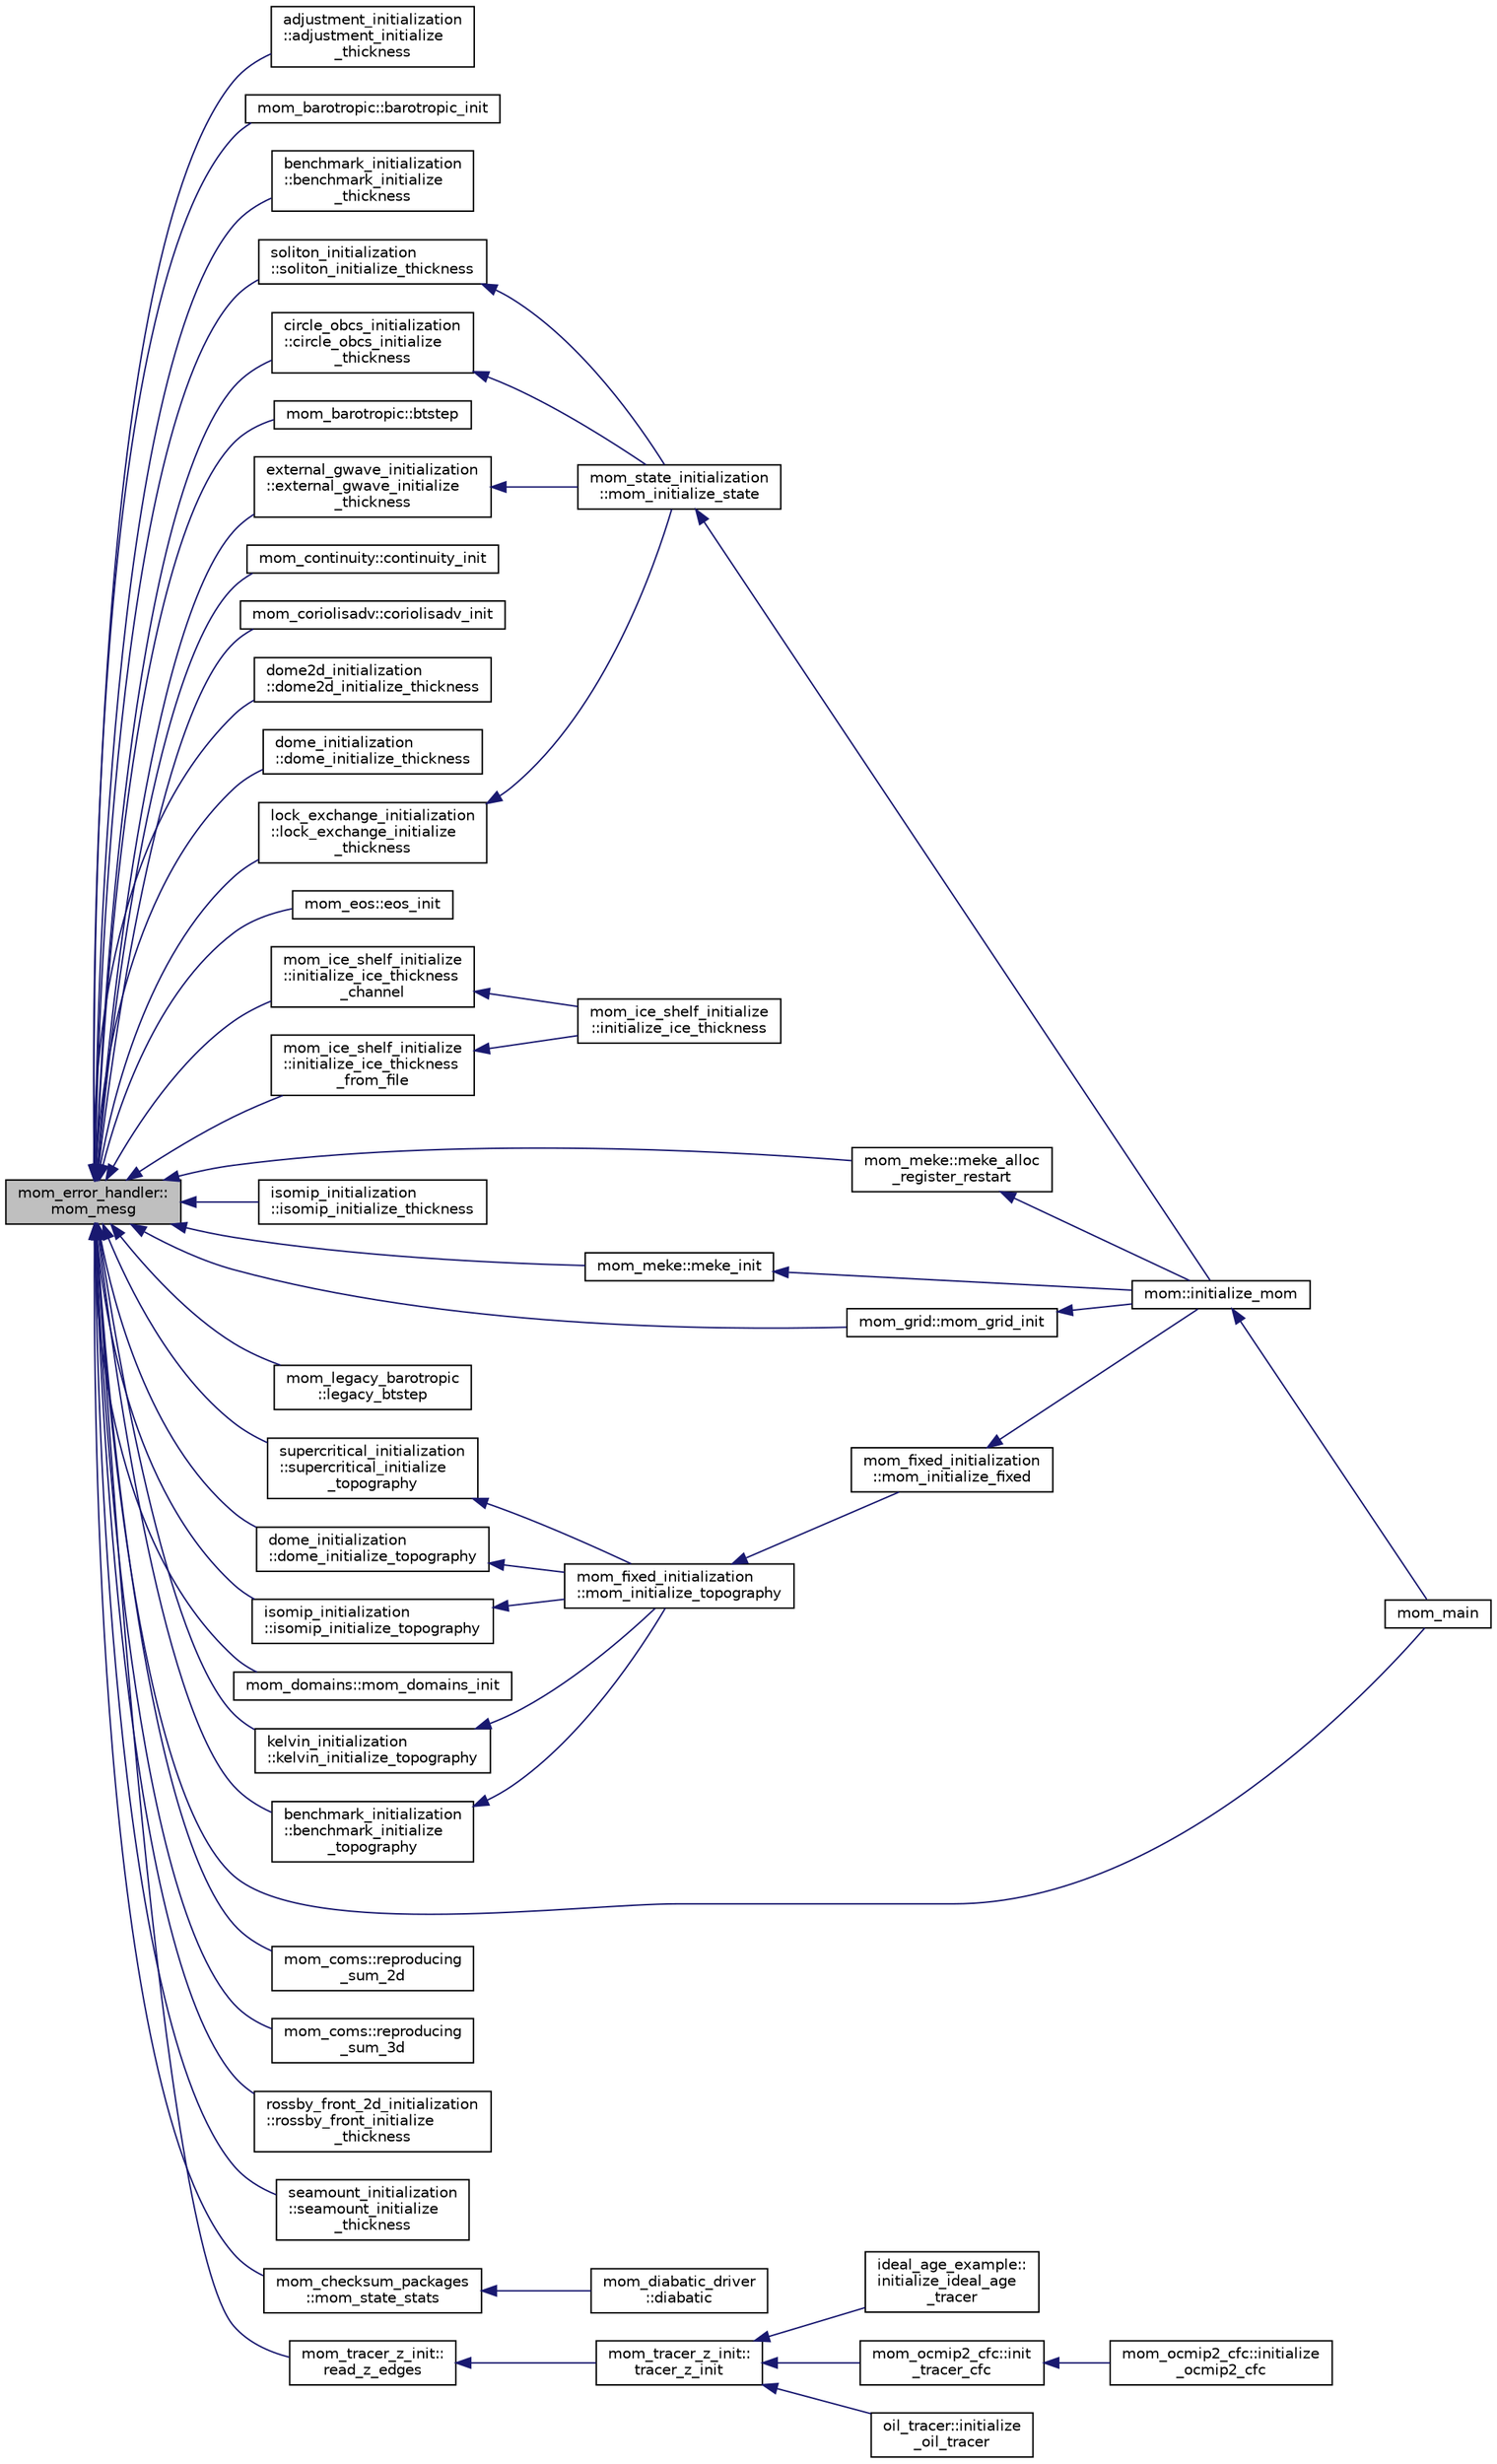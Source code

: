 digraph "mom_error_handler::mom_mesg"
{
 // INTERACTIVE_SVG=YES
  edge [fontname="Helvetica",fontsize="10",labelfontname="Helvetica",labelfontsize="10"];
  node [fontname="Helvetica",fontsize="10",shape=record];
  rankdir="LR";
  Node1220 [label="mom_error_handler::\lmom_mesg",height=0.2,width=0.4,color="black", fillcolor="grey75", style="filled", fontcolor="black"];
  Node1220 -> Node1221 [dir="back",color="midnightblue",fontsize="10",style="solid",fontname="Helvetica"];
  Node1221 [label="adjustment_initialization\l::adjustment_initialize\l_thickness",height=0.2,width=0.4,color="black", fillcolor="white", style="filled",URL="$namespaceadjustment__initialization.html#a1878068984435f6ce6ebca7bdb6aeeff",tooltip="Initialization of thicknesses. This subroutine initializes the layer thicknesses to be uniform..."];
  Node1220 -> Node1222 [dir="back",color="midnightblue",fontsize="10",style="solid",fontname="Helvetica"];
  Node1222 [label="mom_barotropic::barotropic_init",height=0.2,width=0.4,color="black", fillcolor="white", style="filled",URL="$namespacemom__barotropic.html#a8bf1849bbd33dbc234b6eeae40392ded",tooltip="barotropic_init initializes a number of time-invariant fields used in the barotropic calculation and ..."];
  Node1220 -> Node1223 [dir="back",color="midnightblue",fontsize="10",style="solid",fontname="Helvetica"];
  Node1223 [label="benchmark_initialization\l::benchmark_initialize\l_thickness",height=0.2,width=0.4,color="black", fillcolor="white", style="filled",URL="$namespacebenchmark__initialization.html#a484f9ce8cee7e35115617990a52b1764",tooltip="This subroutine initializes layer thicknesses for the benchmark test case, by finding the depths of i..."];
  Node1220 -> Node1224 [dir="back",color="midnightblue",fontsize="10",style="solid",fontname="Helvetica"];
  Node1224 [label="benchmark_initialization\l::benchmark_initialize\l_topography",height=0.2,width=0.4,color="black", fillcolor="white", style="filled",URL="$namespacebenchmark__initialization.html#a1bebd9e20d92971e047b79c9ceb9f694",tooltip="This subroutine sets up the benchmark test case topography. "];
  Node1224 -> Node1225 [dir="back",color="midnightblue",fontsize="10",style="solid",fontname="Helvetica"];
  Node1225 [label="mom_fixed_initialization\l::mom_initialize_topography",height=0.2,width=0.4,color="black", fillcolor="white", style="filled",URL="$namespacemom__fixed__initialization.html#a4f19c092d796f0cbb036c96575299b11",tooltip="MOM_initialize_topography makes the appropriate call to set up the bathymetry. "];
  Node1225 -> Node1226 [dir="back",color="midnightblue",fontsize="10",style="solid",fontname="Helvetica"];
  Node1226 [label="mom_fixed_initialization\l::mom_initialize_fixed",height=0.2,width=0.4,color="black", fillcolor="white", style="filled",URL="$namespacemom__fixed__initialization.html#a6c1c054d9cda9f1bd11abba748614c92",tooltip="MOM_initialize_fixed sets up time-invariant quantities related to MOM6&#39;s horizontal grid..."];
  Node1226 -> Node1227 [dir="back",color="midnightblue",fontsize="10",style="solid",fontname="Helvetica"];
  Node1227 [label="mom::initialize_mom",height=0.2,width=0.4,color="black", fillcolor="white", style="filled",URL="$namespacemom.html#a0be2869fef30e1e0604facfe1b41555d",tooltip="This subroutine initializes MOM. "];
  Node1227 -> Node1228 [dir="back",color="midnightblue",fontsize="10",style="solid",fontname="Helvetica"];
  Node1228 [label="mom_main",height=0.2,width=0.4,color="black", fillcolor="white", style="filled",URL="$MOM__driver_8F90.html#a08fffeb2d8e8acbf9ed4609be6d258c6"];
  Node1220 -> Node1229 [dir="back",color="midnightblue",fontsize="10",style="solid",fontname="Helvetica"];
  Node1229 [label="mom_barotropic::btstep",height=0.2,width=0.4,color="black", fillcolor="white", style="filled",URL="$namespacemom__barotropic.html#a98cdf3c559146cc9485fcb9daa4cdbca",tooltip="This subroutine time steps the barotropic equations explicitly. For gravity waves, anything between a forwards-backwards scheme and a simulated backwards Euler scheme is used, with bebt between 0.0 and 1.0 determining the scheme. In practice, bebt must be of order 0.2 or greater. A forwards-backwards treatment of the Coriolis terms is always used. "];
  Node1220 -> Node1230 [dir="back",color="midnightblue",fontsize="10",style="solid",fontname="Helvetica"];
  Node1230 [label="circle_obcs_initialization\l::circle_obcs_initialize\l_thickness",height=0.2,width=0.4,color="black", fillcolor="white", style="filled",URL="$namespacecircle__obcs__initialization.html#a2951fe882c40d4cfa45b299b10919101",tooltip="This subroutine initializes layer thicknesses for the circle_obcs experiment. "];
  Node1230 -> Node1231 [dir="back",color="midnightblue",fontsize="10",style="solid",fontname="Helvetica"];
  Node1231 [label="mom_state_initialization\l::mom_initialize_state",height=0.2,width=0.4,color="black", fillcolor="white", style="filled",URL="$namespacemom__state__initialization.html#af4e854627c6572332ba3fd895f169321"];
  Node1231 -> Node1227 [dir="back",color="midnightblue",fontsize="10",style="solid",fontname="Helvetica"];
  Node1220 -> Node1232 [dir="back",color="midnightblue",fontsize="10",style="solid",fontname="Helvetica"];
  Node1232 [label="mom_continuity::continuity_init",height=0.2,width=0.4,color="black", fillcolor="white", style="filled",URL="$namespacemom__continuity.html#aa08c4a80c95080ec4649e366f5bd3ae8",tooltip="Initializes continuity_cs. "];
  Node1220 -> Node1233 [dir="back",color="midnightblue",fontsize="10",style="solid",fontname="Helvetica"];
  Node1233 [label="mom_coriolisadv::coriolisadv_init",height=0.2,width=0.4,color="black", fillcolor="white", style="filled",URL="$namespacemom__coriolisadv.html#ad3ce07f23ce7b484a5a9e0c0abe8b1cd",tooltip="Initializes the control structure for coriolisadv_cs. "];
  Node1220 -> Node1234 [dir="back",color="midnightblue",fontsize="10",style="solid",fontname="Helvetica"];
  Node1234 [label="dome2d_initialization\l::dome2d_initialize_thickness",height=0.2,width=0.4,color="black", fillcolor="white", style="filled",URL="$namespacedome2d__initialization.html#abe2a9a5af4929b9e896f87a4eb9d99f2",tooltip="Initialize thicknesses according to coordinate mode. "];
  Node1220 -> Node1235 [dir="back",color="midnightblue",fontsize="10",style="solid",fontname="Helvetica"];
  Node1235 [label="dome_initialization\l::dome_initialize_thickness",height=0.2,width=0.4,color="black", fillcolor="white", style="filled",URL="$namespacedome__initialization.html#a1b4bfeba991ebd8b460ae6b6a998320d",tooltip="This subroutine initializes layer thicknesses for the DOME experiment. "];
  Node1220 -> Node1236 [dir="back",color="midnightblue",fontsize="10",style="solid",fontname="Helvetica"];
  Node1236 [label="dome_initialization\l::dome_initialize_topography",height=0.2,width=0.4,color="black", fillcolor="white", style="filled",URL="$namespacedome__initialization.html#ad7b6dd46068562244ce6be9d56ebceb1",tooltip="This subroutine sets up the DOME topography. "];
  Node1236 -> Node1225 [dir="back",color="midnightblue",fontsize="10",style="solid",fontname="Helvetica"];
  Node1220 -> Node1237 [dir="back",color="midnightblue",fontsize="10",style="solid",fontname="Helvetica"];
  Node1237 [label="mom_eos::eos_init",height=0.2,width=0.4,color="black", fillcolor="white", style="filled",URL="$namespacemom__eos.html#a6686ef94d0db1f1dcfb4284ebfc2be88",tooltip="Initializes EOS_type by allocating and reading parameters. "];
  Node1220 -> Node1238 [dir="back",color="midnightblue",fontsize="10",style="solid",fontname="Helvetica"];
  Node1238 [label="external_gwave_initialization\l::external_gwave_initialize\l_thickness",height=0.2,width=0.4,color="black", fillcolor="white", style="filled",URL="$namespaceexternal__gwave__initialization.html#a712dac41315e809498994a02657898ea",tooltip="This subroutine initializes layer thicknesses for the external_gwave experiment. "];
  Node1238 -> Node1231 [dir="back",color="midnightblue",fontsize="10",style="solid",fontname="Helvetica"];
  Node1220 -> Node1239 [dir="back",color="midnightblue",fontsize="10",style="solid",fontname="Helvetica"];
  Node1239 [label="mom_ice_shelf_initialize\l::initialize_ice_thickness\l_channel",height=0.2,width=0.4,color="black", fillcolor="white", style="filled",URL="$namespacemom__ice__shelf__initialize.html#a39c0a7ed253214d2c312bba2f366ef68"];
  Node1239 -> Node1240 [dir="back",color="midnightblue",fontsize="10",style="solid",fontname="Helvetica"];
  Node1240 [label="mom_ice_shelf_initialize\l::initialize_ice_thickness",height=0.2,width=0.4,color="black", fillcolor="white", style="filled",URL="$namespacemom__ice__shelf__initialize.html#ab040ec0f7f05b8b398ef9ae1cce704f9"];
  Node1220 -> Node1241 [dir="back",color="midnightblue",fontsize="10",style="solid",fontname="Helvetica"];
  Node1241 [label="mom_ice_shelf_initialize\l::initialize_ice_thickness\l_from_file",height=0.2,width=0.4,color="black", fillcolor="white", style="filled",URL="$namespacemom__ice__shelf__initialize.html#aeecfae4afdadf83fcaf1cc582bdaeed7"];
  Node1241 -> Node1240 [dir="back",color="midnightblue",fontsize="10",style="solid",fontname="Helvetica"];
  Node1220 -> Node1242 [dir="back",color="midnightblue",fontsize="10",style="solid",fontname="Helvetica"];
  Node1242 [label="isomip_initialization\l::isomip_initialize_thickness",height=0.2,width=0.4,color="black", fillcolor="white", style="filled",URL="$namespaceisomip__initialization.html#a18339bea90a83cc60fcda3f78dcdd679",tooltip="Initialization of thicknesses. "];
  Node1220 -> Node1243 [dir="back",color="midnightblue",fontsize="10",style="solid",fontname="Helvetica"];
  Node1243 [label="isomip_initialization\l::isomip_initialize_topography",height=0.2,width=0.4,color="black", fillcolor="white", style="filled",URL="$namespaceisomip__initialization.html#ab744ce65e54b3ba5f6107dd909ded31f",tooltip="Initialization of topography. "];
  Node1243 -> Node1225 [dir="back",color="midnightblue",fontsize="10",style="solid",fontname="Helvetica"];
  Node1220 -> Node1244 [dir="back",color="midnightblue",fontsize="10",style="solid",fontname="Helvetica"];
  Node1244 [label="kelvin_initialization\l::kelvin_initialize_topography",height=0.2,width=0.4,color="black", fillcolor="white", style="filled",URL="$namespacekelvin__initialization.html#a22ca08b636676eee413bc4223020183a",tooltip="This subroutine sets up the Kelvin topography and land mask. "];
  Node1244 -> Node1225 [dir="back",color="midnightblue",fontsize="10",style="solid",fontname="Helvetica"];
  Node1220 -> Node1245 [dir="back",color="midnightblue",fontsize="10",style="solid",fontname="Helvetica"];
  Node1245 [label="mom_legacy_barotropic\l::legacy_btstep",height=0.2,width=0.4,color="black", fillcolor="white", style="filled",URL="$namespacemom__legacy__barotropic.html#ae039a54a1c82e3f4f53539e5dc2de6ea"];
  Node1220 -> Node1246 [dir="back",color="midnightblue",fontsize="10",style="solid",fontname="Helvetica"];
  Node1246 [label="lock_exchange_initialization\l::lock_exchange_initialize\l_thickness",height=0.2,width=0.4,color="black", fillcolor="white", style="filled",URL="$namespacelock__exchange__initialization.html#a6a3d85efcf10f9540d53cfc1d1e62986",tooltip="This subroutine initializes layer thicknesses for the lock_exchange experiment. "];
  Node1246 -> Node1231 [dir="back",color="midnightblue",fontsize="10",style="solid",fontname="Helvetica"];
  Node1220 -> Node1247 [dir="back",color="midnightblue",fontsize="10",style="solid",fontname="Helvetica"];
  Node1247 [label="mom_meke::meke_alloc\l_register_restart",height=0.2,width=0.4,color="black", fillcolor="white", style="filled",URL="$namespacemom__meke.html#a1900316331157e48f1a6029bac63fbd0",tooltip="Allocates memory and register restart fields for the MOM_MEKE module. "];
  Node1247 -> Node1227 [dir="back",color="midnightblue",fontsize="10",style="solid",fontname="Helvetica"];
  Node1220 -> Node1248 [dir="back",color="midnightblue",fontsize="10",style="solid",fontname="Helvetica"];
  Node1248 [label="mom_meke::meke_init",height=0.2,width=0.4,color="black", fillcolor="white", style="filled",URL="$namespacemom__meke.html#a3541e89d2c55cbd6b77f7a256040f5b2",tooltip="Initializes the MOM_MEKE module and reads parameters. Returns True if module is to be used..."];
  Node1248 -> Node1227 [dir="back",color="midnightblue",fontsize="10",style="solid",fontname="Helvetica"];
  Node1220 -> Node1249 [dir="back",color="midnightblue",fontsize="10",style="solid",fontname="Helvetica"];
  Node1249 [label="mom_domains::mom_domains_init",height=0.2,width=0.4,color="black", fillcolor="white", style="filled",URL="$namespacemom__domains.html#a1f46e6c3ac2f2728924617edfa6f22b5"];
  Node1220 -> Node1250 [dir="back",color="midnightblue",fontsize="10",style="solid",fontname="Helvetica"];
  Node1250 [label="mom_grid::mom_grid_init",height=0.2,width=0.4,color="black", fillcolor="white", style="filled",URL="$namespacemom__grid.html#a06d585b4319f18d7d7fac2afceb08205",tooltip="MOM_grid_init initializes the ocean grid array sizes and grid memory. "];
  Node1250 -> Node1227 [dir="back",color="midnightblue",fontsize="10",style="solid",fontname="Helvetica"];
  Node1220 -> Node1228 [dir="back",color="midnightblue",fontsize="10",style="solid",fontname="Helvetica"];
  Node1220 -> Node1251 [dir="back",color="midnightblue",fontsize="10",style="solid",fontname="Helvetica"];
  Node1251 [label="mom_checksum_packages\l::mom_state_stats",height=0.2,width=0.4,color="black", fillcolor="white", style="filled",URL="$namespacemom__checksum__packages.html#a1f44d7722dee5c07cac388ed34aa56b6"];
  Node1251 -> Node1252 [dir="back",color="midnightblue",fontsize="10",style="solid",fontname="Helvetica"];
  Node1252 [label="mom_diabatic_driver\l::diabatic",height=0.2,width=0.4,color="black", fillcolor="white", style="filled",URL="$namespacemom__diabatic__driver.html#af76fe90c618a04d7806bc53fe0f7a2a7",tooltip="This subroutine imposes the diapycnal mass fluxes and the accompanying diapycnal advection of momentu..."];
  Node1220 -> Node1253 [dir="back",color="midnightblue",fontsize="10",style="solid",fontname="Helvetica"];
  Node1253 [label="mom_tracer_z_init::\lread_z_edges",height=0.2,width=0.4,color="black", fillcolor="white", style="filled",URL="$namespacemom__tracer__z__init.html#a00e2eb419a924624bf8ae6d84e64ef47"];
  Node1253 -> Node1254 [dir="back",color="midnightblue",fontsize="10",style="solid",fontname="Helvetica"];
  Node1254 [label="mom_tracer_z_init::\ltracer_z_init",height=0.2,width=0.4,color="black", fillcolor="white", style="filled",URL="$namespacemom__tracer__z__init.html#a153c8859a6918fc350976a4a7c279c79"];
  Node1254 -> Node1255 [dir="back",color="midnightblue",fontsize="10",style="solid",fontname="Helvetica"];
  Node1255 [label="ideal_age_example::\linitialize_ideal_age\l_tracer",height=0.2,width=0.4,color="black", fillcolor="white", style="filled",URL="$namespaceideal__age__example.html#abec4db7c44f7a6d5c891a6d8a17a99b3"];
  Node1254 -> Node1256 [dir="back",color="midnightblue",fontsize="10",style="solid",fontname="Helvetica"];
  Node1256 [label="mom_ocmip2_cfc::init\l_tracer_cfc",height=0.2,width=0.4,color="black", fillcolor="white", style="filled",URL="$namespacemom__ocmip2__cfc.html#a403331f12c4b16682f42f284bf57f330",tooltip="This subroutine initializes a tracer array. "];
  Node1256 -> Node1257 [dir="back",color="midnightblue",fontsize="10",style="solid",fontname="Helvetica"];
  Node1257 [label="mom_ocmip2_cfc::initialize\l_ocmip2_cfc",height=0.2,width=0.4,color="black", fillcolor="white", style="filled",URL="$namespacemom__ocmip2__cfc.html#a0c916b2f0835bd79002803f246d2ef49",tooltip="This subroutine initializes the NTR tracer fields in tr(:,:,:,:) and it sets up the tracer output..."];
  Node1254 -> Node1258 [dir="back",color="midnightblue",fontsize="10",style="solid",fontname="Helvetica"];
  Node1258 [label="oil_tracer::initialize\l_oil_tracer",height=0.2,width=0.4,color="black", fillcolor="white", style="filled",URL="$namespaceoil__tracer.html#a2bb5dd516d506706c1e67e1206e389b5"];
  Node1220 -> Node1259 [dir="back",color="midnightblue",fontsize="10",style="solid",fontname="Helvetica"];
  Node1259 [label="mom_coms::reproducing\l_sum_2d",height=0.2,width=0.4,color="black", fillcolor="white", style="filled",URL="$namespacemom__coms.html#a99e145acc9227dad1bddc6cf211e4daf"];
  Node1220 -> Node1260 [dir="back",color="midnightblue",fontsize="10",style="solid",fontname="Helvetica"];
  Node1260 [label="mom_coms::reproducing\l_sum_3d",height=0.2,width=0.4,color="black", fillcolor="white", style="filled",URL="$namespacemom__coms.html#aa21533e0badf43b331b5f7a9730c005f"];
  Node1220 -> Node1261 [dir="back",color="midnightblue",fontsize="10",style="solid",fontname="Helvetica"];
  Node1261 [label="rossby_front_2d_initialization\l::rossby_front_initialize\l_thickness",height=0.2,width=0.4,color="black", fillcolor="white", style="filled",URL="$namespacerossby__front__2d__initialization.html#a5bb2f6319c079e75f6f2f8201105f082",tooltip="Initialization of thicknesses in 2D Rossby front test. "];
  Node1220 -> Node1262 [dir="back",color="midnightblue",fontsize="10",style="solid",fontname="Helvetica"];
  Node1262 [label="seamount_initialization\l::seamount_initialize\l_thickness",height=0.2,width=0.4,color="black", fillcolor="white", style="filled",URL="$namespaceseamount__initialization.html#a2425983c1d51d66a38341aeeef9daabf",tooltip="Initialization of thicknesses. This subroutine initializes the layer thicknesses to be uniform..."];
  Node1220 -> Node1263 [dir="back",color="midnightblue",fontsize="10",style="solid",fontname="Helvetica"];
  Node1263 [label="soliton_initialization\l::soliton_initialize_thickness",height=0.2,width=0.4,color="black", fillcolor="white", style="filled",URL="$namespacesoliton__initialization.html#a278dc7ebb0992b4d819611656096357f",tooltip="Initialization of thicknesses in Equatorial Rossby soliton test. "];
  Node1263 -> Node1231 [dir="back",color="midnightblue",fontsize="10",style="solid",fontname="Helvetica"];
  Node1220 -> Node1264 [dir="back",color="midnightblue",fontsize="10",style="solid",fontname="Helvetica"];
  Node1264 [label="supercritical_initialization\l::supercritical_initialize\l_topography",height=0.2,width=0.4,color="black", fillcolor="white", style="filled",URL="$namespacesupercritical__initialization.html#a0cedacc057705a1f7c01e64880a3267c",tooltip="This subroutine sets up the supercritical topography and land mask. We were not able to get the shock..."];
  Node1264 -> Node1225 [dir="back",color="midnightblue",fontsize="10",style="solid",fontname="Helvetica"];
}
